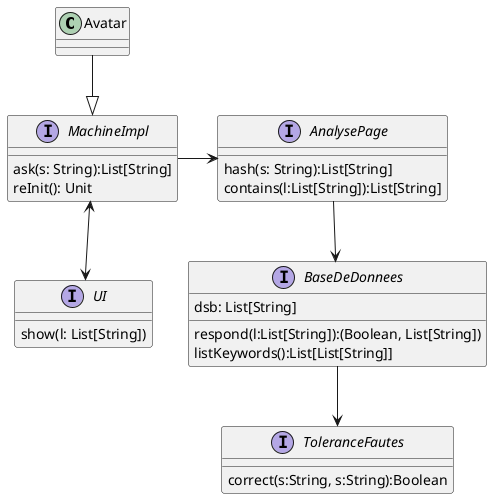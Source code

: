 /* Pour afficher le diagramme UML:  
   Window>Show view>Other>Plantuml 
   La doc: http://plantuml.com/class-diagram
*/

@startuml

class Avatar{
	
}

interface MachineImpl{
	ask(s: String):List[String]
	reInit(): Unit
 }
 
 interface UI{
 	show(l: List[String])
}

interface AnalysePage{
	hash(s: String):List[String]
	contains(l:List[String]):List[String]
}

interface BaseDeDonnees{
	dsb: List[String]
	respond(l:List[String]):(Boolean, List[String])
	listKeywords():List[List[String]]
}

interface ToleranceFautes{
	correct(s:String, s:String):Boolean
}

Avatar --|> MachineImpl
MachineImpl <--> UI
MachineImpl -> AnalysePage
AnalysePage --> BaseDeDonnees
BaseDeDonnees --> ToleranceFautes

 @enduml